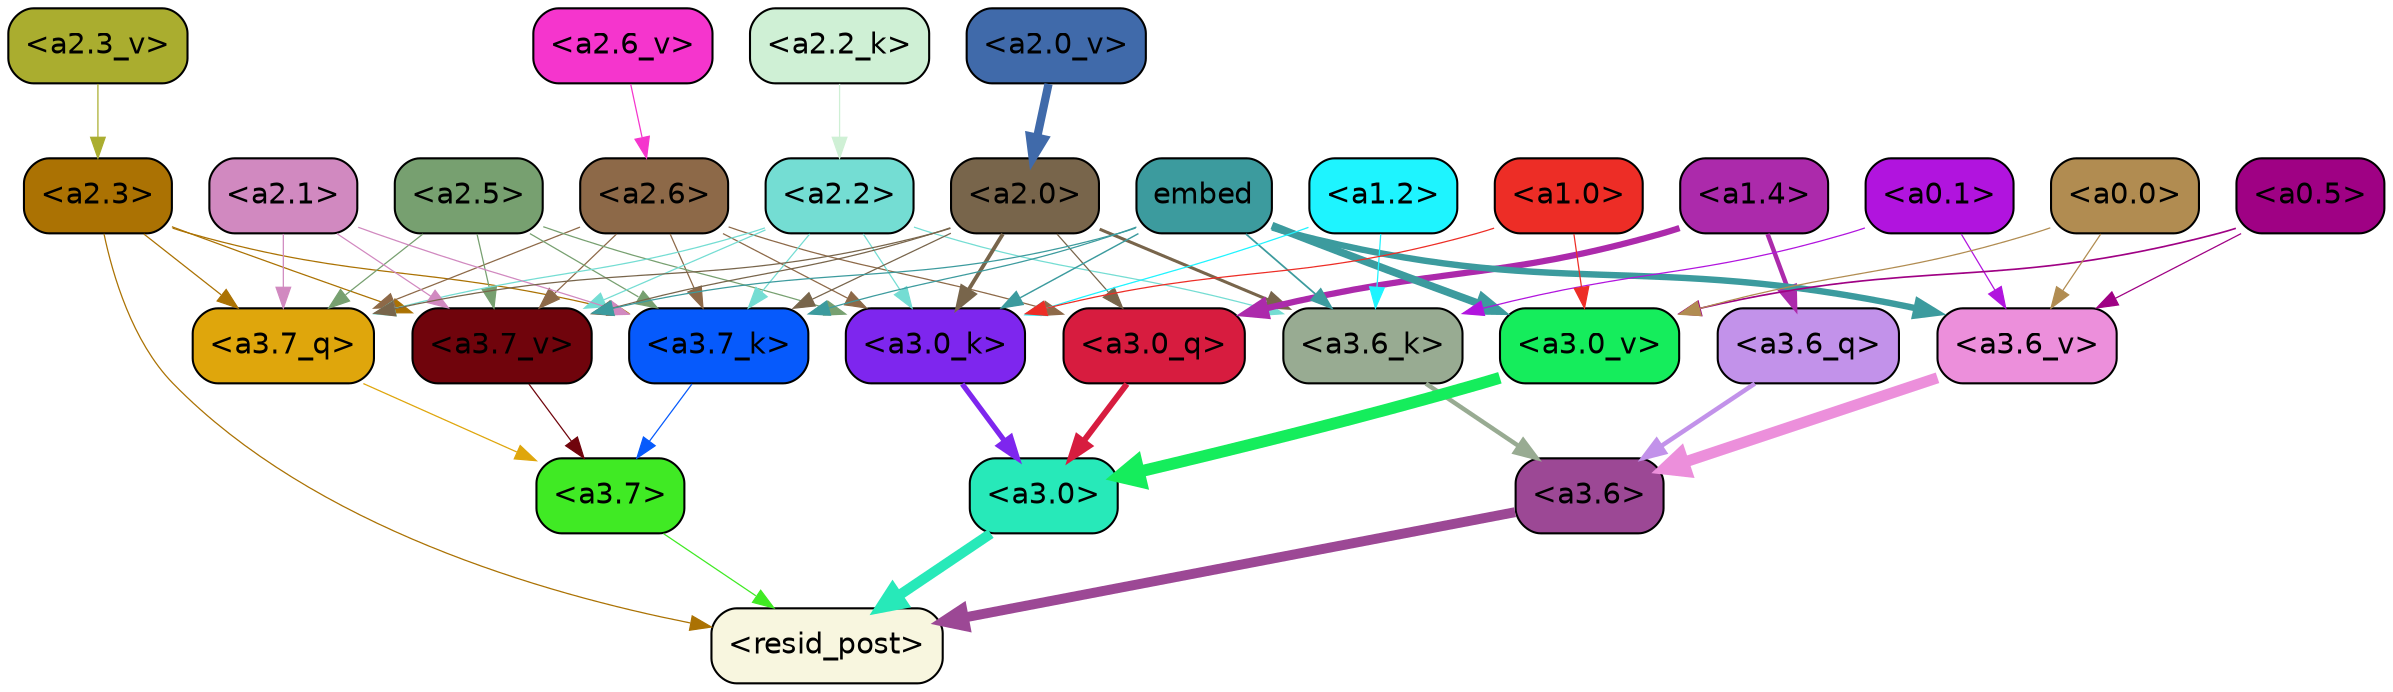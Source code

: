 strict digraph "" {
	graph [bgcolor=transparent,
		layout=dot,
		overlap=false,
		splines=true
	];
	"<a3.7>"	[color=black,
		fillcolor="#40ea24",
		fontname=Helvetica,
		shape=box,
		style="filled, rounded"];
	"<resid_post>"	[color=black,
		fillcolor="#f8f6df",
		fontname=Helvetica,
		shape=box,
		style="filled, rounded"];
	"<a3.7>" -> "<resid_post>"	[color="#40ea24",
		penwidth=0.6];
	"<a3.6>"	[color=black,
		fillcolor="#9c4895",
		fontname=Helvetica,
		shape=box,
		style="filled, rounded"];
	"<a3.6>" -> "<resid_post>"	[color="#9c4895",
		penwidth=4.752790808677673];
	"<a3.0>"	[color=black,
		fillcolor="#27e9b9",
		fontname=Helvetica,
		shape=box,
		style="filled, rounded"];
	"<a3.0>" -> "<resid_post>"	[color="#27e9b9",
		penwidth=4.897669434547424];
	"<a2.3>"	[color=black,
		fillcolor="#ab7203",
		fontname=Helvetica,
		shape=box,
		style="filled, rounded"];
	"<a2.3>" -> "<resid_post>"	[color="#ab7203",
		penwidth=0.6];
	"<a3.7_q>"	[color=black,
		fillcolor="#dfa60c",
		fontname=Helvetica,
		shape=box,
		style="filled, rounded"];
	"<a2.3>" -> "<a3.7_q>"	[color="#ab7203",
		penwidth=0.6];
	"<a3.7_k>"	[color=black,
		fillcolor="#065afc",
		fontname=Helvetica,
		shape=box,
		style="filled, rounded"];
	"<a2.3>" -> "<a3.7_k>"	[color="#ab7203",
		penwidth=0.6];
	"<a3.7_v>"	[color=black,
		fillcolor="#70040c",
		fontname=Helvetica,
		shape=box,
		style="filled, rounded"];
	"<a2.3>" -> "<a3.7_v>"	[color="#ab7203",
		penwidth=0.6];
	"<a3.7_q>" -> "<a3.7>"	[color="#dfa60c",
		penwidth=0.6];
	"<a3.6_q>"	[color=black,
		fillcolor="#c292ea",
		fontname=Helvetica,
		shape=box,
		style="filled, rounded"];
	"<a3.6_q>" -> "<a3.6>"	[color="#c292ea",
		penwidth=2.160832464694977];
	"<a3.0_q>"	[color=black,
		fillcolor="#d71c3f",
		fontname=Helvetica,
		shape=box,
		style="filled, rounded"];
	"<a3.0_q>" -> "<a3.0>"	[color="#d71c3f",
		penwidth=2.870753765106201];
	"<a3.7_k>" -> "<a3.7>"	[color="#065afc",
		penwidth=0.6];
	"<a3.6_k>"	[color=black,
		fillcolor="#98ab92",
		fontname=Helvetica,
		shape=box,
		style="filled, rounded"];
	"<a3.6_k>" -> "<a3.6>"	[color="#98ab92",
		penwidth=2.13908451795578];
	"<a3.0_k>"	[color=black,
		fillcolor="#7e26ee",
		fontname=Helvetica,
		shape=box,
		style="filled, rounded"];
	"<a3.0_k>" -> "<a3.0>"	[color="#7e26ee",
		penwidth=2.520303964614868];
	"<a3.7_v>" -> "<a3.7>"	[color="#70040c",
		penwidth=0.6];
	"<a3.6_v>"	[color=black,
		fillcolor="#ec8fdb",
		fontname=Helvetica,
		shape=box,
		style="filled, rounded"];
	"<a3.6_v>" -> "<a3.6>"	[color="#ec8fdb",
		penwidth=5.297133803367615];
	"<a3.0_v>"	[color=black,
		fillcolor="#15ed5c",
		fontname=Helvetica,
		shape=box,
		style="filled, rounded"];
	"<a3.0_v>" -> "<a3.0>"	[color="#15ed5c",
		penwidth=5.680712580680847];
	"<a2.6>"	[color=black,
		fillcolor="#8d6948",
		fontname=Helvetica,
		shape=box,
		style="filled, rounded"];
	"<a2.6>" -> "<a3.7_q>"	[color="#8d6948",
		penwidth=0.6];
	"<a2.6>" -> "<a3.0_q>"	[color="#8d6948",
		penwidth=0.6];
	"<a2.6>" -> "<a3.7_k>"	[color="#8d6948",
		penwidth=0.6];
	"<a2.6>" -> "<a3.0_k>"	[color="#8d6948",
		penwidth=0.6];
	"<a2.6>" -> "<a3.7_v>"	[color="#8d6948",
		penwidth=0.6];
	"<a2.5>"	[color=black,
		fillcolor="#77a070",
		fontname=Helvetica,
		shape=box,
		style="filled, rounded"];
	"<a2.5>" -> "<a3.7_q>"	[color="#77a070",
		penwidth=0.6];
	"<a2.5>" -> "<a3.7_k>"	[color="#77a070",
		penwidth=0.6];
	"<a2.5>" -> "<a3.0_k>"	[color="#77a070",
		penwidth=0.6];
	"<a2.5>" -> "<a3.7_v>"	[color="#77a070",
		penwidth=0.6];
	"<a2.2>"	[color=black,
		fillcolor="#74ddd3",
		fontname=Helvetica,
		shape=box,
		style="filled, rounded"];
	"<a2.2>" -> "<a3.7_q>"	[color="#74ddd3",
		penwidth=0.6];
	"<a2.2>" -> "<a3.7_k>"	[color="#74ddd3",
		penwidth=0.6];
	"<a2.2>" -> "<a3.6_k>"	[color="#74ddd3",
		penwidth=0.6];
	"<a2.2>" -> "<a3.0_k>"	[color="#74ddd3",
		penwidth=0.6];
	"<a2.2>" -> "<a3.7_v>"	[color="#74ddd3",
		penwidth=0.6];
	"<a2.1>"	[color=black,
		fillcolor="#d189c0",
		fontname=Helvetica,
		shape=box,
		style="filled, rounded"];
	"<a2.1>" -> "<a3.7_q>"	[color="#d189c0",
		penwidth=0.6];
	"<a2.1>" -> "<a3.7_k>"	[color="#d189c0",
		penwidth=0.6];
	"<a2.1>" -> "<a3.7_v>"	[color="#d189c0",
		penwidth=0.6];
	"<a2.0>"	[color=black,
		fillcolor="#78654b",
		fontname=Helvetica,
		shape=box,
		style="filled, rounded"];
	"<a2.0>" -> "<a3.7_q>"	[color="#78654b",
		penwidth=0.6];
	"<a2.0>" -> "<a3.0_q>"	[color="#78654b",
		penwidth=0.6];
	"<a2.0>" -> "<a3.7_k>"	[color="#78654b",
		penwidth=0.6];
	"<a2.0>" -> "<a3.6_k>"	[color="#78654b",
		penwidth=1.4811622872948647];
	"<a2.0>" -> "<a3.0_k>"	[color="#78654b",
		penwidth=1.8632715698331594];
	"<a2.0>" -> "<a3.7_v>"	[color="#78654b",
		penwidth=0.6];
	"<a1.4>"	[color=black,
		fillcolor="#ac2aab",
		fontname=Helvetica,
		shape=box,
		style="filled, rounded"];
	"<a1.4>" -> "<a3.6_q>"	[color="#ac2aab",
		penwidth=2.1468575447797775];
	"<a1.4>" -> "<a3.0_q>"	[color="#ac2aab",
		penwidth=3.0006065368652344];
	embed	[color=black,
		fillcolor="#3c9b9e",
		fontname=Helvetica,
		shape=box,
		style="filled, rounded"];
	embed -> "<a3.7_k>"	[color="#3c9b9e",
		penwidth=0.6];
	embed -> "<a3.6_k>"	[color="#3c9b9e",
		penwidth=0.8410270567983389];
	embed -> "<a3.0_k>"	[color="#3c9b9e",
		penwidth=0.691851794719696];
	embed -> "<a3.7_v>"	[color="#3c9b9e",
		penwidth=0.6];
	embed -> "<a3.6_v>"	[color="#3c9b9e",
		penwidth=3.0758190751075745];
	embed -> "<a3.0_v>"	[color="#3c9b9e",
		penwidth=3.6927278637886047];
	"<a1.2>"	[color=black,
		fillcolor="#1ef4ff",
		fontname=Helvetica,
		shape=box,
		style="filled, rounded"];
	"<a1.2>" -> "<a3.6_k>"	[color="#1ef4ff",
		penwidth=0.6];
	"<a1.2>" -> "<a3.0_k>"	[color="#1ef4ff",
		penwidth=0.6];
	"<a0.1>"	[color=black,
		fillcolor="#b114de",
		fontname=Helvetica,
		shape=box,
		style="filled, rounded"];
	"<a0.1>" -> "<a3.6_k>"	[color="#b114de",
		penwidth=0.6];
	"<a0.1>" -> "<a3.6_v>"	[color="#b114de",
		penwidth=0.6];
	"<a1.0>"	[color=black,
		fillcolor="#ed2d26",
		fontname=Helvetica,
		shape=box,
		style="filled, rounded"];
	"<a1.0>" -> "<a3.0_k>"	[color="#ed2d26",
		penwidth=0.6];
	"<a1.0>" -> "<a3.0_v>"	[color="#ed2d26",
		penwidth=0.6];
	"<a0.5>"	[color=black,
		fillcolor="#9f0184",
		fontname=Helvetica,
		shape=box,
		style="filled, rounded"];
	"<a0.5>" -> "<a3.6_v>"	[color="#9f0184",
		penwidth=0.6];
	"<a0.5>" -> "<a3.0_v>"	[color="#9f0184",
		penwidth=0.8028683364391327];
	"<a0.0>"	[color=black,
		fillcolor="#b18c51",
		fontname=Helvetica,
		shape=box,
		style="filled, rounded"];
	"<a0.0>" -> "<a3.6_v>"	[color="#b18c51",
		penwidth=0.6];
	"<a0.0>" -> "<a3.0_v>"	[color="#b18c51",
		penwidth=0.6];
	"<a2.2_k>"	[color=black,
		fillcolor="#cff0d5",
		fontname=Helvetica,
		shape=box,
		style="filled, rounded"];
	"<a2.2_k>" -> "<a2.2>"	[color="#cff0d5",
		penwidth=0.6149471998214722];
	"<a2.6_v>"	[color=black,
		fillcolor="#f535cd",
		fontname=Helvetica,
		shape=box,
		style="filled, rounded"];
	"<a2.6_v>" -> "<a2.6>"	[color="#f535cd",
		penwidth=0.6];
	"<a2.3_v>"	[color=black,
		fillcolor="#aaad2f",
		fontname=Helvetica,
		shape=box,
		style="filled, rounded"];
	"<a2.3_v>" -> "<a2.3>"	[color="#aaad2f",
		penwidth=0.6];
	"<a2.0_v>"	[color=black,
		fillcolor="#406aaa",
		fontname=Helvetica,
		shape=box,
		style="filled, rounded"];
	"<a2.0_v>" -> "<a2.0>"	[color="#406aaa",
		penwidth=3.9731863737106323];
}
